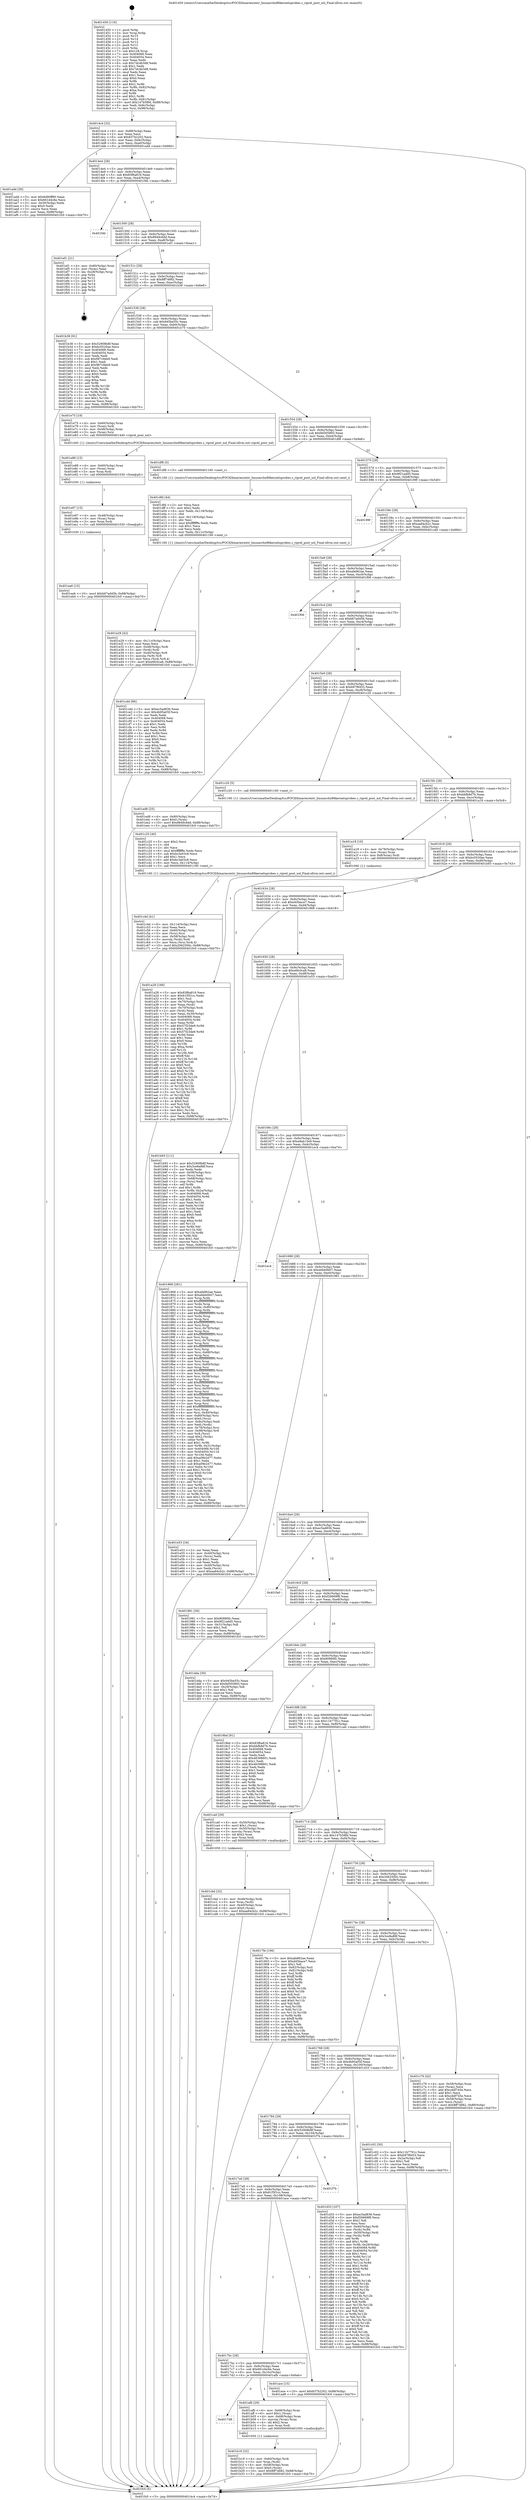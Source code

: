 digraph "0x401450" {
  label = "0x401450 (/mnt/c/Users/mathe/Desktop/tcc/POCII/binaries/extr_linuxarchx86kerneluprobes.c_riprel_post_xol_Final-ollvm.out::main(0))"
  labelloc = "t"
  node[shape=record]

  Entry [label="",width=0.3,height=0.3,shape=circle,fillcolor=black,style=filled]
  "0x4014c4" [label="{
     0x4014c4 [32]\l
     | [instrs]\l
     &nbsp;&nbsp;0x4014c4 \<+6\>: mov -0x88(%rbp),%eax\l
     &nbsp;&nbsp;0x4014ca \<+2\>: mov %eax,%ecx\l
     &nbsp;&nbsp;0x4014cc \<+6\>: sub $0x837b2202,%ecx\l
     &nbsp;&nbsp;0x4014d2 \<+6\>: mov %eax,-0x9c(%rbp)\l
     &nbsp;&nbsp;0x4014d8 \<+6\>: mov %ecx,-0xa0(%rbp)\l
     &nbsp;&nbsp;0x4014de \<+6\>: je 0000000000401add \<main+0x68d\>\l
  }"]
  "0x401add" [label="{
     0x401add [30]\l
     | [instrs]\l
     &nbsp;&nbsp;0x401add \<+5\>: mov $0x6d90ff90,%eax\l
     &nbsp;&nbsp;0x401ae2 \<+5\>: mov $0x661d4c6e,%ecx\l
     &nbsp;&nbsp;0x401ae7 \<+3\>: mov -0x30(%rbp),%edx\l
     &nbsp;&nbsp;0x401aea \<+3\>: cmp $0x0,%edx\l
     &nbsp;&nbsp;0x401aed \<+3\>: cmove %ecx,%eax\l
     &nbsp;&nbsp;0x401af0 \<+6\>: mov %eax,-0x88(%rbp)\l
     &nbsp;&nbsp;0x401af6 \<+5\>: jmp 0000000000401fc0 \<main+0xb70\>\l
  }"]
  "0x4014e4" [label="{
     0x4014e4 [28]\l
     | [instrs]\l
     &nbsp;&nbsp;0x4014e4 \<+5\>: jmp 00000000004014e9 \<main+0x99\>\l
     &nbsp;&nbsp;0x4014e9 \<+6\>: mov -0x9c(%rbp),%eax\l
     &nbsp;&nbsp;0x4014ef \<+5\>: sub $0x83f6a816,%eax\l
     &nbsp;&nbsp;0x4014f4 \<+6\>: mov %eax,-0xa4(%rbp)\l
     &nbsp;&nbsp;0x4014fa \<+6\>: je 0000000000401f4b \<main+0xafb\>\l
  }"]
  Exit [label="",width=0.3,height=0.3,shape=circle,fillcolor=black,style=filled,peripheries=2]
  "0x401f4b" [label="{
     0x401f4b\l
  }", style=dashed]
  "0x401500" [label="{
     0x401500 [28]\l
     | [instrs]\l
     &nbsp;&nbsp;0x401500 \<+5\>: jmp 0000000000401505 \<main+0xb5\>\l
     &nbsp;&nbsp;0x401505 \<+6\>: mov -0x9c(%rbp),%eax\l
     &nbsp;&nbsp;0x40150b \<+5\>: sub $0x8849c6dd,%eax\l
     &nbsp;&nbsp;0x401510 \<+6\>: mov %eax,-0xa8(%rbp)\l
     &nbsp;&nbsp;0x401516 \<+6\>: je 0000000000401ef1 \<main+0xaa1\>\l
  }"]
  "0x401ea6" [label="{
     0x401ea6 [15]\l
     | [instrs]\l
     &nbsp;&nbsp;0x401ea6 \<+10\>: movl $0xb67ad45b,-0x88(%rbp)\l
     &nbsp;&nbsp;0x401eb0 \<+5\>: jmp 0000000000401fc0 \<main+0xb70\>\l
  }"]
  "0x401ef1" [label="{
     0x401ef1 [21]\l
     | [instrs]\l
     &nbsp;&nbsp;0x401ef1 \<+4\>: mov -0x80(%rbp),%rax\l
     &nbsp;&nbsp;0x401ef5 \<+2\>: mov (%rax),%eax\l
     &nbsp;&nbsp;0x401ef7 \<+4\>: lea -0x28(%rbp),%rsp\l
     &nbsp;&nbsp;0x401efb \<+1\>: pop %rbx\l
     &nbsp;&nbsp;0x401efc \<+2\>: pop %r12\l
     &nbsp;&nbsp;0x401efe \<+2\>: pop %r13\l
     &nbsp;&nbsp;0x401f00 \<+2\>: pop %r14\l
     &nbsp;&nbsp;0x401f02 \<+2\>: pop %r15\l
     &nbsp;&nbsp;0x401f04 \<+1\>: pop %rbp\l
     &nbsp;&nbsp;0x401f05 \<+1\>: ret\l
  }"]
  "0x40151c" [label="{
     0x40151c [28]\l
     | [instrs]\l
     &nbsp;&nbsp;0x40151c \<+5\>: jmp 0000000000401521 \<main+0xd1\>\l
     &nbsp;&nbsp;0x401521 \<+6\>: mov -0x9c(%rbp),%eax\l
     &nbsp;&nbsp;0x401527 \<+5\>: sub $0x8ff74882,%eax\l
     &nbsp;&nbsp;0x40152c \<+6\>: mov %eax,-0xac(%rbp)\l
     &nbsp;&nbsp;0x401532 \<+6\>: je 0000000000401b38 \<main+0x6e8\>\l
  }"]
  "0x401e97" [label="{
     0x401e97 [15]\l
     | [instrs]\l
     &nbsp;&nbsp;0x401e97 \<+4\>: mov -0x48(%rbp),%rax\l
     &nbsp;&nbsp;0x401e9b \<+3\>: mov (%rax),%rax\l
     &nbsp;&nbsp;0x401e9e \<+3\>: mov %rax,%rdi\l
     &nbsp;&nbsp;0x401ea1 \<+5\>: call 0000000000401030 \<free@plt\>\l
     | [calls]\l
     &nbsp;&nbsp;0x401030 \{1\} (unknown)\l
  }"]
  "0x401b38" [label="{
     0x401b38 [91]\l
     | [instrs]\l
     &nbsp;&nbsp;0x401b38 \<+5\>: mov $0x52908b8f,%eax\l
     &nbsp;&nbsp;0x401b3d \<+5\>: mov $0xbc0520ae,%ecx\l
     &nbsp;&nbsp;0x401b42 \<+7\>: mov 0x404068,%edx\l
     &nbsp;&nbsp;0x401b49 \<+7\>: mov 0x404054,%esi\l
     &nbsp;&nbsp;0x401b50 \<+2\>: mov %edx,%edi\l
     &nbsp;&nbsp;0x401b52 \<+6\>: sub $0x987c9eb9,%edi\l
     &nbsp;&nbsp;0x401b58 \<+3\>: sub $0x1,%edi\l
     &nbsp;&nbsp;0x401b5b \<+6\>: add $0x987c9eb9,%edi\l
     &nbsp;&nbsp;0x401b61 \<+3\>: imul %edi,%edx\l
     &nbsp;&nbsp;0x401b64 \<+3\>: and $0x1,%edx\l
     &nbsp;&nbsp;0x401b67 \<+3\>: cmp $0x0,%edx\l
     &nbsp;&nbsp;0x401b6a \<+4\>: sete %r8b\l
     &nbsp;&nbsp;0x401b6e \<+3\>: cmp $0xa,%esi\l
     &nbsp;&nbsp;0x401b71 \<+4\>: setl %r9b\l
     &nbsp;&nbsp;0x401b75 \<+3\>: mov %r8b,%r10b\l
     &nbsp;&nbsp;0x401b78 \<+3\>: and %r9b,%r10b\l
     &nbsp;&nbsp;0x401b7b \<+3\>: xor %r9b,%r8b\l
     &nbsp;&nbsp;0x401b7e \<+3\>: or %r8b,%r10b\l
     &nbsp;&nbsp;0x401b81 \<+4\>: test $0x1,%r10b\l
     &nbsp;&nbsp;0x401b85 \<+3\>: cmovne %ecx,%eax\l
     &nbsp;&nbsp;0x401b88 \<+6\>: mov %eax,-0x88(%rbp)\l
     &nbsp;&nbsp;0x401b8e \<+5\>: jmp 0000000000401fc0 \<main+0xb70\>\l
  }"]
  "0x401538" [label="{
     0x401538 [28]\l
     | [instrs]\l
     &nbsp;&nbsp;0x401538 \<+5\>: jmp 000000000040153d \<main+0xed\>\l
     &nbsp;&nbsp;0x40153d \<+6\>: mov -0x9c(%rbp),%eax\l
     &nbsp;&nbsp;0x401543 \<+5\>: sub $0x945be55c,%eax\l
     &nbsp;&nbsp;0x401548 \<+6\>: mov %eax,-0xb0(%rbp)\l
     &nbsp;&nbsp;0x40154e \<+6\>: je 0000000000401e75 \<main+0xa25\>\l
  }"]
  "0x401e88" [label="{
     0x401e88 [15]\l
     | [instrs]\l
     &nbsp;&nbsp;0x401e88 \<+4\>: mov -0x60(%rbp),%rax\l
     &nbsp;&nbsp;0x401e8c \<+3\>: mov (%rax),%rax\l
     &nbsp;&nbsp;0x401e8f \<+3\>: mov %rax,%rdi\l
     &nbsp;&nbsp;0x401e92 \<+5\>: call 0000000000401030 \<free@plt\>\l
     | [calls]\l
     &nbsp;&nbsp;0x401030 \{1\} (unknown)\l
  }"]
  "0x401e75" [label="{
     0x401e75 [19]\l
     | [instrs]\l
     &nbsp;&nbsp;0x401e75 \<+4\>: mov -0x60(%rbp),%rax\l
     &nbsp;&nbsp;0x401e79 \<+3\>: mov (%rax),%rdi\l
     &nbsp;&nbsp;0x401e7c \<+4\>: mov -0x48(%rbp),%rax\l
     &nbsp;&nbsp;0x401e80 \<+3\>: mov (%rax),%rsi\l
     &nbsp;&nbsp;0x401e83 \<+5\>: call 0000000000401440 \<riprel_post_xol\>\l
     | [calls]\l
     &nbsp;&nbsp;0x401440 \{1\} (/mnt/c/Users/mathe/Desktop/tcc/POCII/binaries/extr_linuxarchx86kerneluprobes.c_riprel_post_xol_Final-ollvm.out::riprel_post_xol)\l
  }"]
  "0x401554" [label="{
     0x401554 [28]\l
     | [instrs]\l
     &nbsp;&nbsp;0x401554 \<+5\>: jmp 0000000000401559 \<main+0x109\>\l
     &nbsp;&nbsp;0x401559 \<+6\>: mov -0x9c(%rbp),%eax\l
     &nbsp;&nbsp;0x40155f \<+5\>: sub $0x9d505893,%eax\l
     &nbsp;&nbsp;0x401564 \<+6\>: mov %eax,-0xb4(%rbp)\l
     &nbsp;&nbsp;0x40156a \<+6\>: je 0000000000401df8 \<main+0x9a8\>\l
  }"]
  "0x401e29" [label="{
     0x401e29 [42]\l
     | [instrs]\l
     &nbsp;&nbsp;0x401e29 \<+6\>: mov -0x11c(%rbp),%ecx\l
     &nbsp;&nbsp;0x401e2f \<+3\>: imul %eax,%ecx\l
     &nbsp;&nbsp;0x401e32 \<+4\>: mov -0x48(%rbp),%rdi\l
     &nbsp;&nbsp;0x401e36 \<+3\>: mov (%rdi),%rdi\l
     &nbsp;&nbsp;0x401e39 \<+4\>: mov -0x40(%rbp),%r8\l
     &nbsp;&nbsp;0x401e3d \<+3\>: movslq (%r8),%r8\l
     &nbsp;&nbsp;0x401e40 \<+4\>: mov %ecx,(%rdi,%r8,4)\l
     &nbsp;&nbsp;0x401e44 \<+10\>: movl $0xe6fc0ca8,-0x88(%rbp)\l
     &nbsp;&nbsp;0x401e4e \<+5\>: jmp 0000000000401fc0 \<main+0xb70\>\l
  }"]
  "0x401df8" [label="{
     0x401df8 [5]\l
     | [instrs]\l
     &nbsp;&nbsp;0x401df8 \<+5\>: call 0000000000401160 \<next_i\>\l
     | [calls]\l
     &nbsp;&nbsp;0x401160 \{1\} (/mnt/c/Users/mathe/Desktop/tcc/POCII/binaries/extr_linuxarchx86kerneluprobes.c_riprel_post_xol_Final-ollvm.out::next_i)\l
  }"]
  "0x401570" [label="{
     0x401570 [28]\l
     | [instrs]\l
     &nbsp;&nbsp;0x401570 \<+5\>: jmp 0000000000401575 \<main+0x125\>\l
     &nbsp;&nbsp;0x401575 \<+6\>: mov -0x9c(%rbp),%eax\l
     &nbsp;&nbsp;0x40157b \<+5\>: sub $0x9f21add5,%eax\l
     &nbsp;&nbsp;0x401580 \<+6\>: mov %eax,-0xb8(%rbp)\l
     &nbsp;&nbsp;0x401586 \<+6\>: je 000000000040199f \<main+0x54f\>\l
  }"]
  "0x401dfd" [label="{
     0x401dfd [44]\l
     | [instrs]\l
     &nbsp;&nbsp;0x401dfd \<+2\>: xor %ecx,%ecx\l
     &nbsp;&nbsp;0x401dff \<+5\>: mov $0x2,%edx\l
     &nbsp;&nbsp;0x401e04 \<+6\>: mov %edx,-0x118(%rbp)\l
     &nbsp;&nbsp;0x401e0a \<+1\>: cltd\l
     &nbsp;&nbsp;0x401e0b \<+6\>: mov -0x118(%rbp),%esi\l
     &nbsp;&nbsp;0x401e11 \<+2\>: idiv %esi\l
     &nbsp;&nbsp;0x401e13 \<+6\>: imul $0xfffffffe,%edx,%edx\l
     &nbsp;&nbsp;0x401e19 \<+3\>: sub $0x1,%ecx\l
     &nbsp;&nbsp;0x401e1c \<+2\>: sub %ecx,%edx\l
     &nbsp;&nbsp;0x401e1e \<+6\>: mov %edx,-0x11c(%rbp)\l
     &nbsp;&nbsp;0x401e24 \<+5\>: call 0000000000401160 \<next_i\>\l
     | [calls]\l
     &nbsp;&nbsp;0x401160 \{1\} (/mnt/c/Users/mathe/Desktop/tcc/POCII/binaries/extr_linuxarchx86kerneluprobes.c_riprel_post_xol_Final-ollvm.out::next_i)\l
  }"]
  "0x40199f" [label="{
     0x40199f\l
  }", style=dashed]
  "0x40158c" [label="{
     0x40158c [28]\l
     | [instrs]\l
     &nbsp;&nbsp;0x40158c \<+5\>: jmp 0000000000401591 \<main+0x141\>\l
     &nbsp;&nbsp;0x401591 \<+6\>: mov -0x9c(%rbp),%eax\l
     &nbsp;&nbsp;0x401597 \<+5\>: sub $0xaa84cb2c,%eax\l
     &nbsp;&nbsp;0x40159c \<+6\>: mov %eax,-0xbc(%rbp)\l
     &nbsp;&nbsp;0x4015a2 \<+6\>: je 0000000000401cdd \<main+0x88d\>\l
  }"]
  "0x401cbd" [label="{
     0x401cbd [32]\l
     | [instrs]\l
     &nbsp;&nbsp;0x401cbd \<+4\>: mov -0x48(%rbp),%rdi\l
     &nbsp;&nbsp;0x401cc1 \<+3\>: mov %rax,(%rdi)\l
     &nbsp;&nbsp;0x401cc4 \<+4\>: mov -0x40(%rbp),%rax\l
     &nbsp;&nbsp;0x401cc8 \<+6\>: movl $0x0,(%rax)\l
     &nbsp;&nbsp;0x401cce \<+10\>: movl $0xaa84cb2c,-0x88(%rbp)\l
     &nbsp;&nbsp;0x401cd8 \<+5\>: jmp 0000000000401fc0 \<main+0xb70\>\l
  }"]
  "0x401cdd" [label="{
     0x401cdd [86]\l
     | [instrs]\l
     &nbsp;&nbsp;0x401cdd \<+5\>: mov $0xec5ad836,%eax\l
     &nbsp;&nbsp;0x401ce2 \<+5\>: mov $0x4b95a05f,%ecx\l
     &nbsp;&nbsp;0x401ce7 \<+2\>: xor %edx,%edx\l
     &nbsp;&nbsp;0x401ce9 \<+7\>: mov 0x404068,%esi\l
     &nbsp;&nbsp;0x401cf0 \<+7\>: mov 0x404054,%edi\l
     &nbsp;&nbsp;0x401cf7 \<+3\>: sub $0x1,%edx\l
     &nbsp;&nbsp;0x401cfa \<+3\>: mov %esi,%r8d\l
     &nbsp;&nbsp;0x401cfd \<+3\>: add %edx,%r8d\l
     &nbsp;&nbsp;0x401d00 \<+4\>: imul %r8d,%esi\l
     &nbsp;&nbsp;0x401d04 \<+3\>: and $0x1,%esi\l
     &nbsp;&nbsp;0x401d07 \<+3\>: cmp $0x0,%esi\l
     &nbsp;&nbsp;0x401d0a \<+4\>: sete %r9b\l
     &nbsp;&nbsp;0x401d0e \<+3\>: cmp $0xa,%edi\l
     &nbsp;&nbsp;0x401d11 \<+4\>: setl %r10b\l
     &nbsp;&nbsp;0x401d15 \<+3\>: mov %r9b,%r11b\l
     &nbsp;&nbsp;0x401d18 \<+3\>: and %r10b,%r11b\l
     &nbsp;&nbsp;0x401d1b \<+3\>: xor %r10b,%r9b\l
     &nbsp;&nbsp;0x401d1e \<+3\>: or %r9b,%r11b\l
     &nbsp;&nbsp;0x401d21 \<+4\>: test $0x1,%r11b\l
     &nbsp;&nbsp;0x401d25 \<+3\>: cmovne %ecx,%eax\l
     &nbsp;&nbsp;0x401d28 \<+6\>: mov %eax,-0x88(%rbp)\l
     &nbsp;&nbsp;0x401d2e \<+5\>: jmp 0000000000401fc0 \<main+0xb70\>\l
  }"]
  "0x4015a8" [label="{
     0x4015a8 [28]\l
     | [instrs]\l
     &nbsp;&nbsp;0x4015a8 \<+5\>: jmp 00000000004015ad \<main+0x15d\>\l
     &nbsp;&nbsp;0x4015ad \<+6\>: mov -0x9c(%rbp),%eax\l
     &nbsp;&nbsp;0x4015b3 \<+5\>: sub $0xafa962ae,%eax\l
     &nbsp;&nbsp;0x4015b8 \<+6\>: mov %eax,-0xc0(%rbp)\l
     &nbsp;&nbsp;0x4015be \<+6\>: je 0000000000401f06 \<main+0xab6\>\l
  }"]
  "0x401c4d" [label="{
     0x401c4d [41]\l
     | [instrs]\l
     &nbsp;&nbsp;0x401c4d \<+6\>: mov -0x114(%rbp),%ecx\l
     &nbsp;&nbsp;0x401c53 \<+3\>: imul %eax,%ecx\l
     &nbsp;&nbsp;0x401c56 \<+4\>: mov -0x60(%rbp),%rsi\l
     &nbsp;&nbsp;0x401c5a \<+3\>: mov (%rsi),%rsi\l
     &nbsp;&nbsp;0x401c5d \<+4\>: mov -0x58(%rbp),%rdi\l
     &nbsp;&nbsp;0x401c61 \<+3\>: movslq (%rdi),%rdi\l
     &nbsp;&nbsp;0x401c64 \<+3\>: mov %ecx,(%rsi,%rdi,4)\l
     &nbsp;&nbsp;0x401c67 \<+10\>: movl $0x2062500c,-0x88(%rbp)\l
     &nbsp;&nbsp;0x401c71 \<+5\>: jmp 0000000000401fc0 \<main+0xb70\>\l
  }"]
  "0x401f06" [label="{
     0x401f06\l
  }", style=dashed]
  "0x4015c4" [label="{
     0x4015c4 [28]\l
     | [instrs]\l
     &nbsp;&nbsp;0x4015c4 \<+5\>: jmp 00000000004015c9 \<main+0x179\>\l
     &nbsp;&nbsp;0x4015c9 \<+6\>: mov -0x9c(%rbp),%eax\l
     &nbsp;&nbsp;0x4015cf \<+5\>: sub $0xb67ad45b,%eax\l
     &nbsp;&nbsp;0x4015d4 \<+6\>: mov %eax,-0xc4(%rbp)\l
     &nbsp;&nbsp;0x4015da \<+6\>: je 0000000000401ed8 \<main+0xa88\>\l
  }"]
  "0x401c25" [label="{
     0x401c25 [40]\l
     | [instrs]\l
     &nbsp;&nbsp;0x401c25 \<+5\>: mov $0x2,%ecx\l
     &nbsp;&nbsp;0x401c2a \<+1\>: cltd\l
     &nbsp;&nbsp;0x401c2b \<+2\>: idiv %ecx\l
     &nbsp;&nbsp;0x401c2d \<+6\>: imul $0xfffffffe,%edx,%ecx\l
     &nbsp;&nbsp;0x401c33 \<+6\>: sub $0xbc3a03c8,%ecx\l
     &nbsp;&nbsp;0x401c39 \<+3\>: add $0x1,%ecx\l
     &nbsp;&nbsp;0x401c3c \<+6\>: add $0xbc3a03c8,%ecx\l
     &nbsp;&nbsp;0x401c42 \<+6\>: mov %ecx,-0x114(%rbp)\l
     &nbsp;&nbsp;0x401c48 \<+5\>: call 0000000000401160 \<next_i\>\l
     | [calls]\l
     &nbsp;&nbsp;0x401160 \{1\} (/mnt/c/Users/mathe/Desktop/tcc/POCII/binaries/extr_linuxarchx86kerneluprobes.c_riprel_post_xol_Final-ollvm.out::next_i)\l
  }"]
  "0x401ed8" [label="{
     0x401ed8 [25]\l
     | [instrs]\l
     &nbsp;&nbsp;0x401ed8 \<+4\>: mov -0x80(%rbp),%rax\l
     &nbsp;&nbsp;0x401edc \<+6\>: movl $0x0,(%rax)\l
     &nbsp;&nbsp;0x401ee2 \<+10\>: movl $0x8849c6dd,-0x88(%rbp)\l
     &nbsp;&nbsp;0x401eec \<+5\>: jmp 0000000000401fc0 \<main+0xb70\>\l
  }"]
  "0x4015e0" [label="{
     0x4015e0 [28]\l
     | [instrs]\l
     &nbsp;&nbsp;0x4015e0 \<+5\>: jmp 00000000004015e5 \<main+0x195\>\l
     &nbsp;&nbsp;0x4015e5 \<+6\>: mov -0x9c(%rbp),%eax\l
     &nbsp;&nbsp;0x4015eb \<+5\>: sub $0xb97f8453,%eax\l
     &nbsp;&nbsp;0x4015f0 \<+6\>: mov %eax,-0xc8(%rbp)\l
     &nbsp;&nbsp;0x4015f6 \<+6\>: je 0000000000401c20 \<main+0x7d0\>\l
  }"]
  "0x401b18" [label="{
     0x401b18 [32]\l
     | [instrs]\l
     &nbsp;&nbsp;0x401b18 \<+4\>: mov -0x60(%rbp),%rdi\l
     &nbsp;&nbsp;0x401b1c \<+3\>: mov %rax,(%rdi)\l
     &nbsp;&nbsp;0x401b1f \<+4\>: mov -0x58(%rbp),%rax\l
     &nbsp;&nbsp;0x401b23 \<+6\>: movl $0x0,(%rax)\l
     &nbsp;&nbsp;0x401b29 \<+10\>: movl $0x8ff74882,-0x88(%rbp)\l
     &nbsp;&nbsp;0x401b33 \<+5\>: jmp 0000000000401fc0 \<main+0xb70\>\l
  }"]
  "0x401c20" [label="{
     0x401c20 [5]\l
     | [instrs]\l
     &nbsp;&nbsp;0x401c20 \<+5\>: call 0000000000401160 \<next_i\>\l
     | [calls]\l
     &nbsp;&nbsp;0x401160 \{1\} (/mnt/c/Users/mathe/Desktop/tcc/POCII/binaries/extr_linuxarchx86kerneluprobes.c_riprel_post_xol_Final-ollvm.out::next_i)\l
  }"]
  "0x4015fc" [label="{
     0x4015fc [28]\l
     | [instrs]\l
     &nbsp;&nbsp;0x4015fc \<+5\>: jmp 0000000000401601 \<main+0x1b1\>\l
     &nbsp;&nbsp;0x401601 \<+6\>: mov -0x9c(%rbp),%eax\l
     &nbsp;&nbsp;0x401607 \<+5\>: sub $0xbbfb8d7b,%eax\l
     &nbsp;&nbsp;0x40160c \<+6\>: mov %eax,-0xcc(%rbp)\l
     &nbsp;&nbsp;0x401612 \<+6\>: je 0000000000401a18 \<main+0x5c8\>\l
  }"]
  "0x4017d8" [label="{
     0x4017d8\l
  }", style=dashed]
  "0x401a18" [label="{
     0x401a18 [16]\l
     | [instrs]\l
     &nbsp;&nbsp;0x401a18 \<+4\>: mov -0x78(%rbp),%rax\l
     &nbsp;&nbsp;0x401a1c \<+3\>: mov (%rax),%rax\l
     &nbsp;&nbsp;0x401a1f \<+4\>: mov 0x8(%rax),%rdi\l
     &nbsp;&nbsp;0x401a23 \<+5\>: call 0000000000401060 \<atoi@plt\>\l
     | [calls]\l
     &nbsp;&nbsp;0x401060 \{1\} (unknown)\l
  }"]
  "0x401618" [label="{
     0x401618 [28]\l
     | [instrs]\l
     &nbsp;&nbsp;0x401618 \<+5\>: jmp 000000000040161d \<main+0x1cd\>\l
     &nbsp;&nbsp;0x40161d \<+6\>: mov -0x9c(%rbp),%eax\l
     &nbsp;&nbsp;0x401623 \<+5\>: sub $0xbc0520ae,%eax\l
     &nbsp;&nbsp;0x401628 \<+6\>: mov %eax,-0xd0(%rbp)\l
     &nbsp;&nbsp;0x40162e \<+6\>: je 0000000000401b93 \<main+0x743\>\l
  }"]
  "0x401afb" [label="{
     0x401afb [29]\l
     | [instrs]\l
     &nbsp;&nbsp;0x401afb \<+4\>: mov -0x68(%rbp),%rax\l
     &nbsp;&nbsp;0x401aff \<+6\>: movl $0x1,(%rax)\l
     &nbsp;&nbsp;0x401b05 \<+4\>: mov -0x68(%rbp),%rax\l
     &nbsp;&nbsp;0x401b09 \<+3\>: movslq (%rax),%rax\l
     &nbsp;&nbsp;0x401b0c \<+4\>: shl $0x2,%rax\l
     &nbsp;&nbsp;0x401b10 \<+3\>: mov %rax,%rdi\l
     &nbsp;&nbsp;0x401b13 \<+5\>: call 0000000000401050 \<malloc@plt\>\l
     | [calls]\l
     &nbsp;&nbsp;0x401050 \{1\} (unknown)\l
  }"]
  "0x401b93" [label="{
     0x401b93 [111]\l
     | [instrs]\l
     &nbsp;&nbsp;0x401b93 \<+5\>: mov $0x52908b8f,%eax\l
     &nbsp;&nbsp;0x401b98 \<+5\>: mov $0x3ce8a88f,%ecx\l
     &nbsp;&nbsp;0x401b9d \<+2\>: xor %edx,%edx\l
     &nbsp;&nbsp;0x401b9f \<+4\>: mov -0x58(%rbp),%rsi\l
     &nbsp;&nbsp;0x401ba3 \<+2\>: mov (%rsi),%edi\l
     &nbsp;&nbsp;0x401ba5 \<+4\>: mov -0x68(%rbp),%rsi\l
     &nbsp;&nbsp;0x401ba9 \<+2\>: cmp (%rsi),%edi\l
     &nbsp;&nbsp;0x401bab \<+4\>: setl %r8b\l
     &nbsp;&nbsp;0x401baf \<+4\>: and $0x1,%r8b\l
     &nbsp;&nbsp;0x401bb3 \<+4\>: mov %r8b,-0x2a(%rbp)\l
     &nbsp;&nbsp;0x401bb7 \<+7\>: mov 0x404068,%edi\l
     &nbsp;&nbsp;0x401bbe \<+8\>: mov 0x404054,%r9d\l
     &nbsp;&nbsp;0x401bc6 \<+3\>: sub $0x1,%edx\l
     &nbsp;&nbsp;0x401bc9 \<+3\>: mov %edi,%r10d\l
     &nbsp;&nbsp;0x401bcc \<+3\>: add %edx,%r10d\l
     &nbsp;&nbsp;0x401bcf \<+4\>: imul %r10d,%edi\l
     &nbsp;&nbsp;0x401bd3 \<+3\>: and $0x1,%edi\l
     &nbsp;&nbsp;0x401bd6 \<+3\>: cmp $0x0,%edi\l
     &nbsp;&nbsp;0x401bd9 \<+4\>: sete %r8b\l
     &nbsp;&nbsp;0x401bdd \<+4\>: cmp $0xa,%r9d\l
     &nbsp;&nbsp;0x401be1 \<+4\>: setl %r11b\l
     &nbsp;&nbsp;0x401be5 \<+3\>: mov %r8b,%bl\l
     &nbsp;&nbsp;0x401be8 \<+3\>: and %r11b,%bl\l
     &nbsp;&nbsp;0x401beb \<+3\>: xor %r11b,%r8b\l
     &nbsp;&nbsp;0x401bee \<+3\>: or %r8b,%bl\l
     &nbsp;&nbsp;0x401bf1 \<+3\>: test $0x1,%bl\l
     &nbsp;&nbsp;0x401bf4 \<+3\>: cmovne %ecx,%eax\l
     &nbsp;&nbsp;0x401bf7 \<+6\>: mov %eax,-0x88(%rbp)\l
     &nbsp;&nbsp;0x401bfd \<+5\>: jmp 0000000000401fc0 \<main+0xb70\>\l
  }"]
  "0x401634" [label="{
     0x401634 [28]\l
     | [instrs]\l
     &nbsp;&nbsp;0x401634 \<+5\>: jmp 0000000000401639 \<main+0x1e9\>\l
     &nbsp;&nbsp;0x401639 \<+6\>: mov -0x9c(%rbp),%eax\l
     &nbsp;&nbsp;0x40163f \<+5\>: sub $0xd45bace7,%eax\l
     &nbsp;&nbsp;0x401644 \<+6\>: mov %eax,-0xd4(%rbp)\l
     &nbsp;&nbsp;0x40164a \<+6\>: je 0000000000401868 \<main+0x418\>\l
  }"]
  "0x4017bc" [label="{
     0x4017bc [28]\l
     | [instrs]\l
     &nbsp;&nbsp;0x4017bc \<+5\>: jmp 00000000004017c1 \<main+0x371\>\l
     &nbsp;&nbsp;0x4017c1 \<+6\>: mov -0x9c(%rbp),%eax\l
     &nbsp;&nbsp;0x4017c7 \<+5\>: sub $0x661d4c6e,%eax\l
     &nbsp;&nbsp;0x4017cc \<+6\>: mov %eax,-0x10c(%rbp)\l
     &nbsp;&nbsp;0x4017d2 \<+6\>: je 0000000000401afb \<main+0x6ab\>\l
  }"]
  "0x401868" [label="{
     0x401868 [281]\l
     | [instrs]\l
     &nbsp;&nbsp;0x401868 \<+5\>: mov $0xafa962ae,%eax\l
     &nbsp;&nbsp;0x40186d \<+5\>: mov $0xebbb0b07,%ecx\l
     &nbsp;&nbsp;0x401872 \<+3\>: mov %rsp,%rdx\l
     &nbsp;&nbsp;0x401875 \<+4\>: add $0xfffffffffffffff0,%rdx\l
     &nbsp;&nbsp;0x401879 \<+3\>: mov %rdx,%rsp\l
     &nbsp;&nbsp;0x40187c \<+4\>: mov %rdx,-0x80(%rbp)\l
     &nbsp;&nbsp;0x401880 \<+3\>: mov %rsp,%rdx\l
     &nbsp;&nbsp;0x401883 \<+4\>: add $0xfffffffffffffff0,%rdx\l
     &nbsp;&nbsp;0x401887 \<+3\>: mov %rdx,%rsp\l
     &nbsp;&nbsp;0x40188a \<+3\>: mov %rsp,%rsi\l
     &nbsp;&nbsp;0x40188d \<+4\>: add $0xfffffffffffffff0,%rsi\l
     &nbsp;&nbsp;0x401891 \<+3\>: mov %rsi,%rsp\l
     &nbsp;&nbsp;0x401894 \<+4\>: mov %rsi,-0x78(%rbp)\l
     &nbsp;&nbsp;0x401898 \<+3\>: mov %rsp,%rsi\l
     &nbsp;&nbsp;0x40189b \<+4\>: add $0xfffffffffffffff0,%rsi\l
     &nbsp;&nbsp;0x40189f \<+3\>: mov %rsi,%rsp\l
     &nbsp;&nbsp;0x4018a2 \<+4\>: mov %rsi,-0x70(%rbp)\l
     &nbsp;&nbsp;0x4018a6 \<+3\>: mov %rsp,%rsi\l
     &nbsp;&nbsp;0x4018a9 \<+4\>: add $0xfffffffffffffff0,%rsi\l
     &nbsp;&nbsp;0x4018ad \<+3\>: mov %rsi,%rsp\l
     &nbsp;&nbsp;0x4018b0 \<+4\>: mov %rsi,-0x68(%rbp)\l
     &nbsp;&nbsp;0x4018b4 \<+3\>: mov %rsp,%rsi\l
     &nbsp;&nbsp;0x4018b7 \<+4\>: add $0xfffffffffffffff0,%rsi\l
     &nbsp;&nbsp;0x4018bb \<+3\>: mov %rsi,%rsp\l
     &nbsp;&nbsp;0x4018be \<+4\>: mov %rsi,-0x60(%rbp)\l
     &nbsp;&nbsp;0x4018c2 \<+3\>: mov %rsp,%rsi\l
     &nbsp;&nbsp;0x4018c5 \<+4\>: add $0xfffffffffffffff0,%rsi\l
     &nbsp;&nbsp;0x4018c9 \<+3\>: mov %rsi,%rsp\l
     &nbsp;&nbsp;0x4018cc \<+4\>: mov %rsi,-0x58(%rbp)\l
     &nbsp;&nbsp;0x4018d0 \<+3\>: mov %rsp,%rsi\l
     &nbsp;&nbsp;0x4018d3 \<+4\>: add $0xfffffffffffffff0,%rsi\l
     &nbsp;&nbsp;0x4018d7 \<+3\>: mov %rsi,%rsp\l
     &nbsp;&nbsp;0x4018da \<+4\>: mov %rsi,-0x50(%rbp)\l
     &nbsp;&nbsp;0x4018de \<+3\>: mov %rsp,%rsi\l
     &nbsp;&nbsp;0x4018e1 \<+4\>: add $0xfffffffffffffff0,%rsi\l
     &nbsp;&nbsp;0x4018e5 \<+3\>: mov %rsi,%rsp\l
     &nbsp;&nbsp;0x4018e8 \<+4\>: mov %rsi,-0x48(%rbp)\l
     &nbsp;&nbsp;0x4018ec \<+3\>: mov %rsp,%rsi\l
     &nbsp;&nbsp;0x4018ef \<+4\>: add $0xfffffffffffffff0,%rsi\l
     &nbsp;&nbsp;0x4018f3 \<+3\>: mov %rsi,%rsp\l
     &nbsp;&nbsp;0x4018f6 \<+4\>: mov %rsi,-0x40(%rbp)\l
     &nbsp;&nbsp;0x4018fa \<+4\>: mov -0x80(%rbp),%rsi\l
     &nbsp;&nbsp;0x4018fe \<+6\>: movl $0x0,(%rsi)\l
     &nbsp;&nbsp;0x401904 \<+6\>: mov -0x8c(%rbp),%edi\l
     &nbsp;&nbsp;0x40190a \<+2\>: mov %edi,(%rdx)\l
     &nbsp;&nbsp;0x40190c \<+4\>: mov -0x78(%rbp),%rsi\l
     &nbsp;&nbsp;0x401910 \<+7\>: mov -0x98(%rbp),%r8\l
     &nbsp;&nbsp;0x401917 \<+3\>: mov %r8,(%rsi)\l
     &nbsp;&nbsp;0x40191a \<+3\>: cmpl $0x2,(%rdx)\l
     &nbsp;&nbsp;0x40191d \<+4\>: setne %r9b\l
     &nbsp;&nbsp;0x401921 \<+4\>: and $0x1,%r9b\l
     &nbsp;&nbsp;0x401925 \<+4\>: mov %r9b,-0x31(%rbp)\l
     &nbsp;&nbsp;0x401929 \<+8\>: mov 0x404068,%r10d\l
     &nbsp;&nbsp;0x401931 \<+8\>: mov 0x404054,%r11d\l
     &nbsp;&nbsp;0x401939 \<+3\>: mov %r10d,%ebx\l
     &nbsp;&nbsp;0x40193c \<+6\>: add $0xa09e2d77,%ebx\l
     &nbsp;&nbsp;0x401942 \<+3\>: sub $0x1,%ebx\l
     &nbsp;&nbsp;0x401945 \<+6\>: sub $0xa09e2d77,%ebx\l
     &nbsp;&nbsp;0x40194b \<+4\>: imul %ebx,%r10d\l
     &nbsp;&nbsp;0x40194f \<+4\>: and $0x1,%r10d\l
     &nbsp;&nbsp;0x401953 \<+4\>: cmp $0x0,%r10d\l
     &nbsp;&nbsp;0x401957 \<+4\>: sete %r9b\l
     &nbsp;&nbsp;0x40195b \<+4\>: cmp $0xa,%r11d\l
     &nbsp;&nbsp;0x40195f \<+4\>: setl %r14b\l
     &nbsp;&nbsp;0x401963 \<+3\>: mov %r9b,%r15b\l
     &nbsp;&nbsp;0x401966 \<+3\>: and %r14b,%r15b\l
     &nbsp;&nbsp;0x401969 \<+3\>: xor %r14b,%r9b\l
     &nbsp;&nbsp;0x40196c \<+3\>: or %r9b,%r15b\l
     &nbsp;&nbsp;0x40196f \<+4\>: test $0x1,%r15b\l
     &nbsp;&nbsp;0x401973 \<+3\>: cmovne %ecx,%eax\l
     &nbsp;&nbsp;0x401976 \<+6\>: mov %eax,-0x88(%rbp)\l
     &nbsp;&nbsp;0x40197c \<+5\>: jmp 0000000000401fc0 \<main+0xb70\>\l
  }"]
  "0x401650" [label="{
     0x401650 [28]\l
     | [instrs]\l
     &nbsp;&nbsp;0x401650 \<+5\>: jmp 0000000000401655 \<main+0x205\>\l
     &nbsp;&nbsp;0x401655 \<+6\>: mov -0x9c(%rbp),%eax\l
     &nbsp;&nbsp;0x40165b \<+5\>: sub $0xe6fc0ca8,%eax\l
     &nbsp;&nbsp;0x401660 \<+6\>: mov %eax,-0xd8(%rbp)\l
     &nbsp;&nbsp;0x401666 \<+6\>: je 0000000000401e53 \<main+0xa03\>\l
  }"]
  "0x401ace" [label="{
     0x401ace [15]\l
     | [instrs]\l
     &nbsp;&nbsp;0x401ace \<+10\>: movl $0x837b2202,-0x88(%rbp)\l
     &nbsp;&nbsp;0x401ad8 \<+5\>: jmp 0000000000401fc0 \<main+0xb70\>\l
  }"]
  "0x401e53" [label="{
     0x401e53 [34]\l
     | [instrs]\l
     &nbsp;&nbsp;0x401e53 \<+2\>: xor %eax,%eax\l
     &nbsp;&nbsp;0x401e55 \<+4\>: mov -0x40(%rbp),%rcx\l
     &nbsp;&nbsp;0x401e59 \<+2\>: mov (%rcx),%edx\l
     &nbsp;&nbsp;0x401e5b \<+3\>: sub $0x1,%eax\l
     &nbsp;&nbsp;0x401e5e \<+2\>: sub %eax,%edx\l
     &nbsp;&nbsp;0x401e60 \<+4\>: mov -0x40(%rbp),%rcx\l
     &nbsp;&nbsp;0x401e64 \<+2\>: mov %edx,(%rcx)\l
     &nbsp;&nbsp;0x401e66 \<+10\>: movl $0xaa84cb2c,-0x88(%rbp)\l
     &nbsp;&nbsp;0x401e70 \<+5\>: jmp 0000000000401fc0 \<main+0xb70\>\l
  }"]
  "0x40166c" [label="{
     0x40166c [28]\l
     | [instrs]\l
     &nbsp;&nbsp;0x40166c \<+5\>: jmp 0000000000401671 \<main+0x221\>\l
     &nbsp;&nbsp;0x401671 \<+6\>: mov -0x9c(%rbp),%eax\l
     &nbsp;&nbsp;0x401677 \<+5\>: sub $0xe8ab15e9,%eax\l
     &nbsp;&nbsp;0x40167c \<+6\>: mov %eax,-0xdc(%rbp)\l
     &nbsp;&nbsp;0x401682 \<+6\>: je 0000000000401ec4 \<main+0xa74\>\l
  }"]
  "0x4017a0" [label="{
     0x4017a0 [28]\l
     | [instrs]\l
     &nbsp;&nbsp;0x4017a0 \<+5\>: jmp 00000000004017a5 \<main+0x355\>\l
     &nbsp;&nbsp;0x4017a5 \<+6\>: mov -0x9c(%rbp),%eax\l
     &nbsp;&nbsp;0x4017ab \<+5\>: sub $0x61f5f1cc,%eax\l
     &nbsp;&nbsp;0x4017b0 \<+6\>: mov %eax,-0x108(%rbp)\l
     &nbsp;&nbsp;0x4017b6 \<+6\>: je 0000000000401ace \<main+0x67e\>\l
  }"]
  "0x401ec4" [label="{
     0x401ec4\l
  }", style=dashed]
  "0x401688" [label="{
     0x401688 [28]\l
     | [instrs]\l
     &nbsp;&nbsp;0x401688 \<+5\>: jmp 000000000040168d \<main+0x23d\>\l
     &nbsp;&nbsp;0x40168d \<+6\>: mov -0x9c(%rbp),%eax\l
     &nbsp;&nbsp;0x401693 \<+5\>: sub $0xebbb0b07,%eax\l
     &nbsp;&nbsp;0x401698 \<+6\>: mov %eax,-0xe0(%rbp)\l
     &nbsp;&nbsp;0x40169e \<+6\>: je 0000000000401981 \<main+0x531\>\l
  }"]
  "0x401f7b" [label="{
     0x401f7b\l
  }", style=dashed]
  "0x401981" [label="{
     0x401981 [30]\l
     | [instrs]\l
     &nbsp;&nbsp;0x401981 \<+5\>: mov $0x80880fc,%eax\l
     &nbsp;&nbsp;0x401986 \<+5\>: mov $0x9f21add5,%ecx\l
     &nbsp;&nbsp;0x40198b \<+3\>: mov -0x31(%rbp),%dl\l
     &nbsp;&nbsp;0x40198e \<+3\>: test $0x1,%dl\l
     &nbsp;&nbsp;0x401991 \<+3\>: cmovne %ecx,%eax\l
     &nbsp;&nbsp;0x401994 \<+6\>: mov %eax,-0x88(%rbp)\l
     &nbsp;&nbsp;0x40199a \<+5\>: jmp 0000000000401fc0 \<main+0xb70\>\l
  }"]
  "0x4016a4" [label="{
     0x4016a4 [28]\l
     | [instrs]\l
     &nbsp;&nbsp;0x4016a4 \<+5\>: jmp 00000000004016a9 \<main+0x259\>\l
     &nbsp;&nbsp;0x4016a9 \<+6\>: mov -0x9c(%rbp),%eax\l
     &nbsp;&nbsp;0x4016af \<+5\>: sub $0xec5ad836,%eax\l
     &nbsp;&nbsp;0x4016b4 \<+6\>: mov %eax,-0xe4(%rbp)\l
     &nbsp;&nbsp;0x4016ba \<+6\>: je 0000000000401fa0 \<main+0xb50\>\l
  }"]
  "0x401784" [label="{
     0x401784 [28]\l
     | [instrs]\l
     &nbsp;&nbsp;0x401784 \<+5\>: jmp 0000000000401789 \<main+0x339\>\l
     &nbsp;&nbsp;0x401789 \<+6\>: mov -0x9c(%rbp),%eax\l
     &nbsp;&nbsp;0x40178f \<+5\>: sub $0x52908b8f,%eax\l
     &nbsp;&nbsp;0x401794 \<+6\>: mov %eax,-0x104(%rbp)\l
     &nbsp;&nbsp;0x40179a \<+6\>: je 0000000000401f7b \<main+0xb2b\>\l
  }"]
  "0x401fa0" [label="{
     0x401fa0\l
  }", style=dashed]
  "0x4016c0" [label="{
     0x4016c0 [28]\l
     | [instrs]\l
     &nbsp;&nbsp;0x4016c0 \<+5\>: jmp 00000000004016c5 \<main+0x275\>\l
     &nbsp;&nbsp;0x4016c5 \<+6\>: mov -0x9c(%rbp),%eax\l
     &nbsp;&nbsp;0x4016cb \<+5\>: sub $0xf26669f8,%eax\l
     &nbsp;&nbsp;0x4016d0 \<+6\>: mov %eax,-0xe8(%rbp)\l
     &nbsp;&nbsp;0x4016d6 \<+6\>: je 0000000000401dda \<main+0x98a\>\l
  }"]
  "0x401d33" [label="{
     0x401d33 [167]\l
     | [instrs]\l
     &nbsp;&nbsp;0x401d33 \<+5\>: mov $0xec5ad836,%eax\l
     &nbsp;&nbsp;0x401d38 \<+5\>: mov $0xf26669f8,%ecx\l
     &nbsp;&nbsp;0x401d3d \<+2\>: mov $0x1,%dl\l
     &nbsp;&nbsp;0x401d3f \<+2\>: xor %esi,%esi\l
     &nbsp;&nbsp;0x401d41 \<+4\>: mov -0x40(%rbp),%rdi\l
     &nbsp;&nbsp;0x401d45 \<+3\>: mov (%rdi),%r8d\l
     &nbsp;&nbsp;0x401d48 \<+4\>: mov -0x50(%rbp),%rdi\l
     &nbsp;&nbsp;0x401d4c \<+3\>: cmp (%rdi),%r8d\l
     &nbsp;&nbsp;0x401d4f \<+4\>: setl %r9b\l
     &nbsp;&nbsp;0x401d53 \<+4\>: and $0x1,%r9b\l
     &nbsp;&nbsp;0x401d57 \<+4\>: mov %r9b,-0x29(%rbp)\l
     &nbsp;&nbsp;0x401d5b \<+8\>: mov 0x404068,%r8d\l
     &nbsp;&nbsp;0x401d63 \<+8\>: mov 0x404054,%r10d\l
     &nbsp;&nbsp;0x401d6b \<+3\>: sub $0x1,%esi\l
     &nbsp;&nbsp;0x401d6e \<+3\>: mov %r8d,%r11d\l
     &nbsp;&nbsp;0x401d71 \<+3\>: add %esi,%r11d\l
     &nbsp;&nbsp;0x401d74 \<+4\>: imul %r11d,%r8d\l
     &nbsp;&nbsp;0x401d78 \<+4\>: and $0x1,%r8d\l
     &nbsp;&nbsp;0x401d7c \<+4\>: cmp $0x0,%r8d\l
     &nbsp;&nbsp;0x401d80 \<+4\>: sete %r9b\l
     &nbsp;&nbsp;0x401d84 \<+4\>: cmp $0xa,%r10d\l
     &nbsp;&nbsp;0x401d88 \<+3\>: setl %bl\l
     &nbsp;&nbsp;0x401d8b \<+3\>: mov %r9b,%r14b\l
     &nbsp;&nbsp;0x401d8e \<+4\>: xor $0xff,%r14b\l
     &nbsp;&nbsp;0x401d92 \<+3\>: mov %bl,%r15b\l
     &nbsp;&nbsp;0x401d95 \<+4\>: xor $0xff,%r15b\l
     &nbsp;&nbsp;0x401d99 \<+3\>: xor $0x0,%dl\l
     &nbsp;&nbsp;0x401d9c \<+3\>: mov %r14b,%r12b\l
     &nbsp;&nbsp;0x401d9f \<+4\>: and $0x0,%r12b\l
     &nbsp;&nbsp;0x401da3 \<+3\>: and %dl,%r9b\l
     &nbsp;&nbsp;0x401da6 \<+3\>: mov %r15b,%r13b\l
     &nbsp;&nbsp;0x401da9 \<+4\>: and $0x0,%r13b\l
     &nbsp;&nbsp;0x401dad \<+2\>: and %dl,%bl\l
     &nbsp;&nbsp;0x401daf \<+3\>: or %r9b,%r12b\l
     &nbsp;&nbsp;0x401db2 \<+3\>: or %bl,%r13b\l
     &nbsp;&nbsp;0x401db5 \<+3\>: xor %r13b,%r12b\l
     &nbsp;&nbsp;0x401db8 \<+3\>: or %r15b,%r14b\l
     &nbsp;&nbsp;0x401dbb \<+4\>: xor $0xff,%r14b\l
     &nbsp;&nbsp;0x401dbf \<+3\>: or $0x0,%dl\l
     &nbsp;&nbsp;0x401dc2 \<+3\>: and %dl,%r14b\l
     &nbsp;&nbsp;0x401dc5 \<+3\>: or %r14b,%r12b\l
     &nbsp;&nbsp;0x401dc8 \<+4\>: test $0x1,%r12b\l
     &nbsp;&nbsp;0x401dcc \<+3\>: cmovne %ecx,%eax\l
     &nbsp;&nbsp;0x401dcf \<+6\>: mov %eax,-0x88(%rbp)\l
     &nbsp;&nbsp;0x401dd5 \<+5\>: jmp 0000000000401fc0 \<main+0xb70\>\l
  }"]
  "0x401dda" [label="{
     0x401dda [30]\l
     | [instrs]\l
     &nbsp;&nbsp;0x401dda \<+5\>: mov $0x945be55c,%eax\l
     &nbsp;&nbsp;0x401ddf \<+5\>: mov $0x9d505893,%ecx\l
     &nbsp;&nbsp;0x401de4 \<+3\>: mov -0x29(%rbp),%dl\l
     &nbsp;&nbsp;0x401de7 \<+3\>: test $0x1,%dl\l
     &nbsp;&nbsp;0x401dea \<+3\>: cmovne %ecx,%eax\l
     &nbsp;&nbsp;0x401ded \<+6\>: mov %eax,-0x88(%rbp)\l
     &nbsp;&nbsp;0x401df3 \<+5\>: jmp 0000000000401fc0 \<main+0xb70\>\l
  }"]
  "0x4016dc" [label="{
     0x4016dc [28]\l
     | [instrs]\l
     &nbsp;&nbsp;0x4016dc \<+5\>: jmp 00000000004016e1 \<main+0x291\>\l
     &nbsp;&nbsp;0x4016e1 \<+6\>: mov -0x9c(%rbp),%eax\l
     &nbsp;&nbsp;0x4016e7 \<+5\>: sub $0x80880fc,%eax\l
     &nbsp;&nbsp;0x4016ec \<+6\>: mov %eax,-0xec(%rbp)\l
     &nbsp;&nbsp;0x4016f2 \<+6\>: je 00000000004019bd \<main+0x56d\>\l
  }"]
  "0x401768" [label="{
     0x401768 [28]\l
     | [instrs]\l
     &nbsp;&nbsp;0x401768 \<+5\>: jmp 000000000040176d \<main+0x31d\>\l
     &nbsp;&nbsp;0x40176d \<+6\>: mov -0x9c(%rbp),%eax\l
     &nbsp;&nbsp;0x401773 \<+5\>: sub $0x4b95a05f,%eax\l
     &nbsp;&nbsp;0x401778 \<+6\>: mov %eax,-0x100(%rbp)\l
     &nbsp;&nbsp;0x40177e \<+6\>: je 0000000000401d33 \<main+0x8e3\>\l
  }"]
  "0x4019bd" [label="{
     0x4019bd [91]\l
     | [instrs]\l
     &nbsp;&nbsp;0x4019bd \<+5\>: mov $0x83f6a816,%eax\l
     &nbsp;&nbsp;0x4019c2 \<+5\>: mov $0xbbfb8d7b,%ecx\l
     &nbsp;&nbsp;0x4019c7 \<+7\>: mov 0x404068,%edx\l
     &nbsp;&nbsp;0x4019ce \<+7\>: mov 0x404054,%esi\l
     &nbsp;&nbsp;0x4019d5 \<+2\>: mov %edx,%edi\l
     &nbsp;&nbsp;0x4019d7 \<+6\>: sub $0x46398601,%edi\l
     &nbsp;&nbsp;0x4019dd \<+3\>: sub $0x1,%edi\l
     &nbsp;&nbsp;0x4019e0 \<+6\>: add $0x46398601,%edi\l
     &nbsp;&nbsp;0x4019e6 \<+3\>: imul %edi,%edx\l
     &nbsp;&nbsp;0x4019e9 \<+3\>: and $0x1,%edx\l
     &nbsp;&nbsp;0x4019ec \<+3\>: cmp $0x0,%edx\l
     &nbsp;&nbsp;0x4019ef \<+4\>: sete %r8b\l
     &nbsp;&nbsp;0x4019f3 \<+3\>: cmp $0xa,%esi\l
     &nbsp;&nbsp;0x4019f6 \<+4\>: setl %r9b\l
     &nbsp;&nbsp;0x4019fa \<+3\>: mov %r8b,%r10b\l
     &nbsp;&nbsp;0x4019fd \<+3\>: and %r9b,%r10b\l
     &nbsp;&nbsp;0x401a00 \<+3\>: xor %r9b,%r8b\l
     &nbsp;&nbsp;0x401a03 \<+3\>: or %r8b,%r10b\l
     &nbsp;&nbsp;0x401a06 \<+4\>: test $0x1,%r10b\l
     &nbsp;&nbsp;0x401a0a \<+3\>: cmovne %ecx,%eax\l
     &nbsp;&nbsp;0x401a0d \<+6\>: mov %eax,-0x88(%rbp)\l
     &nbsp;&nbsp;0x401a13 \<+5\>: jmp 0000000000401fc0 \<main+0xb70\>\l
  }"]
  "0x4016f8" [label="{
     0x4016f8 [28]\l
     | [instrs]\l
     &nbsp;&nbsp;0x4016f8 \<+5\>: jmp 00000000004016fd \<main+0x2ad\>\l
     &nbsp;&nbsp;0x4016fd \<+6\>: mov -0x9c(%rbp),%eax\l
     &nbsp;&nbsp;0x401703 \<+5\>: sub $0x11b7791c,%eax\l
     &nbsp;&nbsp;0x401708 \<+6\>: mov %eax,-0xf0(%rbp)\l
     &nbsp;&nbsp;0x40170e \<+6\>: je 0000000000401ca0 \<main+0x850\>\l
  }"]
  "0x401c02" [label="{
     0x401c02 [30]\l
     | [instrs]\l
     &nbsp;&nbsp;0x401c02 \<+5\>: mov $0x11b7791c,%eax\l
     &nbsp;&nbsp;0x401c07 \<+5\>: mov $0xb97f8453,%ecx\l
     &nbsp;&nbsp;0x401c0c \<+3\>: mov -0x2a(%rbp),%dl\l
     &nbsp;&nbsp;0x401c0f \<+3\>: test $0x1,%dl\l
     &nbsp;&nbsp;0x401c12 \<+3\>: cmovne %ecx,%eax\l
     &nbsp;&nbsp;0x401c15 \<+6\>: mov %eax,-0x88(%rbp)\l
     &nbsp;&nbsp;0x401c1b \<+5\>: jmp 0000000000401fc0 \<main+0xb70\>\l
  }"]
  "0x401ca0" [label="{
     0x401ca0 [29]\l
     | [instrs]\l
     &nbsp;&nbsp;0x401ca0 \<+4\>: mov -0x50(%rbp),%rax\l
     &nbsp;&nbsp;0x401ca4 \<+6\>: movl $0x1,(%rax)\l
     &nbsp;&nbsp;0x401caa \<+4\>: mov -0x50(%rbp),%rax\l
     &nbsp;&nbsp;0x401cae \<+3\>: movslq (%rax),%rax\l
     &nbsp;&nbsp;0x401cb1 \<+4\>: shl $0x2,%rax\l
     &nbsp;&nbsp;0x401cb5 \<+3\>: mov %rax,%rdi\l
     &nbsp;&nbsp;0x401cb8 \<+5\>: call 0000000000401050 \<malloc@plt\>\l
     | [calls]\l
     &nbsp;&nbsp;0x401050 \{1\} (unknown)\l
  }"]
  "0x401714" [label="{
     0x401714 [28]\l
     | [instrs]\l
     &nbsp;&nbsp;0x401714 \<+5\>: jmp 0000000000401719 \<main+0x2c9\>\l
     &nbsp;&nbsp;0x401719 \<+6\>: mov -0x9c(%rbp),%eax\l
     &nbsp;&nbsp;0x40171f \<+5\>: sub $0x147b58fd,%eax\l
     &nbsp;&nbsp;0x401724 \<+6\>: mov %eax,-0xf4(%rbp)\l
     &nbsp;&nbsp;0x40172a \<+6\>: je 00000000004017fe \<main+0x3ae\>\l
  }"]
  "0x40174c" [label="{
     0x40174c [28]\l
     | [instrs]\l
     &nbsp;&nbsp;0x40174c \<+5\>: jmp 0000000000401751 \<main+0x301\>\l
     &nbsp;&nbsp;0x401751 \<+6\>: mov -0x9c(%rbp),%eax\l
     &nbsp;&nbsp;0x401757 \<+5\>: sub $0x3ce8a88f,%eax\l
     &nbsp;&nbsp;0x40175c \<+6\>: mov %eax,-0xfc(%rbp)\l
     &nbsp;&nbsp;0x401762 \<+6\>: je 0000000000401c02 \<main+0x7b2\>\l
  }"]
  "0x4017fe" [label="{
     0x4017fe [106]\l
     | [instrs]\l
     &nbsp;&nbsp;0x4017fe \<+5\>: mov $0xafa962ae,%eax\l
     &nbsp;&nbsp;0x401803 \<+5\>: mov $0xd45bace7,%ecx\l
     &nbsp;&nbsp;0x401808 \<+2\>: mov $0x1,%dl\l
     &nbsp;&nbsp;0x40180a \<+7\>: mov -0x82(%rbp),%sil\l
     &nbsp;&nbsp;0x401811 \<+7\>: mov -0x81(%rbp),%dil\l
     &nbsp;&nbsp;0x401818 \<+3\>: mov %sil,%r8b\l
     &nbsp;&nbsp;0x40181b \<+4\>: xor $0xff,%r8b\l
     &nbsp;&nbsp;0x40181f \<+3\>: mov %dil,%r9b\l
     &nbsp;&nbsp;0x401822 \<+4\>: xor $0xff,%r9b\l
     &nbsp;&nbsp;0x401826 \<+3\>: xor $0x0,%dl\l
     &nbsp;&nbsp;0x401829 \<+3\>: mov %r8b,%r10b\l
     &nbsp;&nbsp;0x40182c \<+4\>: and $0x0,%r10b\l
     &nbsp;&nbsp;0x401830 \<+3\>: and %dl,%sil\l
     &nbsp;&nbsp;0x401833 \<+3\>: mov %r9b,%r11b\l
     &nbsp;&nbsp;0x401836 \<+4\>: and $0x0,%r11b\l
     &nbsp;&nbsp;0x40183a \<+3\>: and %dl,%dil\l
     &nbsp;&nbsp;0x40183d \<+3\>: or %sil,%r10b\l
     &nbsp;&nbsp;0x401840 \<+3\>: or %dil,%r11b\l
     &nbsp;&nbsp;0x401843 \<+3\>: xor %r11b,%r10b\l
     &nbsp;&nbsp;0x401846 \<+3\>: or %r9b,%r8b\l
     &nbsp;&nbsp;0x401849 \<+4\>: xor $0xff,%r8b\l
     &nbsp;&nbsp;0x40184d \<+3\>: or $0x0,%dl\l
     &nbsp;&nbsp;0x401850 \<+3\>: and %dl,%r8b\l
     &nbsp;&nbsp;0x401853 \<+3\>: or %r8b,%r10b\l
     &nbsp;&nbsp;0x401856 \<+4\>: test $0x1,%r10b\l
     &nbsp;&nbsp;0x40185a \<+3\>: cmovne %ecx,%eax\l
     &nbsp;&nbsp;0x40185d \<+6\>: mov %eax,-0x88(%rbp)\l
     &nbsp;&nbsp;0x401863 \<+5\>: jmp 0000000000401fc0 \<main+0xb70\>\l
  }"]
  "0x401730" [label="{
     0x401730 [28]\l
     | [instrs]\l
     &nbsp;&nbsp;0x401730 \<+5\>: jmp 0000000000401735 \<main+0x2e5\>\l
     &nbsp;&nbsp;0x401735 \<+6\>: mov -0x9c(%rbp),%eax\l
     &nbsp;&nbsp;0x40173b \<+5\>: sub $0x2062500c,%eax\l
     &nbsp;&nbsp;0x401740 \<+6\>: mov %eax,-0xf8(%rbp)\l
     &nbsp;&nbsp;0x401746 \<+6\>: je 0000000000401c76 \<main+0x826\>\l
  }"]
  "0x401fc0" [label="{
     0x401fc0 [5]\l
     | [instrs]\l
     &nbsp;&nbsp;0x401fc0 \<+5\>: jmp 00000000004014c4 \<main+0x74\>\l
  }"]
  "0x401450" [label="{
     0x401450 [116]\l
     | [instrs]\l
     &nbsp;&nbsp;0x401450 \<+1\>: push %rbp\l
     &nbsp;&nbsp;0x401451 \<+3\>: mov %rsp,%rbp\l
     &nbsp;&nbsp;0x401454 \<+2\>: push %r15\l
     &nbsp;&nbsp;0x401456 \<+2\>: push %r14\l
     &nbsp;&nbsp;0x401458 \<+2\>: push %r13\l
     &nbsp;&nbsp;0x40145a \<+2\>: push %r12\l
     &nbsp;&nbsp;0x40145c \<+1\>: push %rbx\l
     &nbsp;&nbsp;0x40145d \<+7\>: sub $0x128,%rsp\l
     &nbsp;&nbsp;0x401464 \<+7\>: mov 0x404068,%eax\l
     &nbsp;&nbsp;0x40146b \<+7\>: mov 0x404054,%ecx\l
     &nbsp;&nbsp;0x401472 \<+2\>: mov %eax,%edx\l
     &nbsp;&nbsp;0x401474 \<+6\>: sub $0x7dc4b3d8,%edx\l
     &nbsp;&nbsp;0x40147a \<+3\>: sub $0x1,%edx\l
     &nbsp;&nbsp;0x40147d \<+6\>: add $0x7dc4b3d8,%edx\l
     &nbsp;&nbsp;0x401483 \<+3\>: imul %edx,%eax\l
     &nbsp;&nbsp;0x401486 \<+3\>: and $0x1,%eax\l
     &nbsp;&nbsp;0x401489 \<+3\>: cmp $0x0,%eax\l
     &nbsp;&nbsp;0x40148c \<+4\>: sete %r8b\l
     &nbsp;&nbsp;0x401490 \<+4\>: and $0x1,%r8b\l
     &nbsp;&nbsp;0x401494 \<+7\>: mov %r8b,-0x82(%rbp)\l
     &nbsp;&nbsp;0x40149b \<+3\>: cmp $0xa,%ecx\l
     &nbsp;&nbsp;0x40149e \<+4\>: setl %r8b\l
     &nbsp;&nbsp;0x4014a2 \<+4\>: and $0x1,%r8b\l
     &nbsp;&nbsp;0x4014a6 \<+7\>: mov %r8b,-0x81(%rbp)\l
     &nbsp;&nbsp;0x4014ad \<+10\>: movl $0x147b58fd,-0x88(%rbp)\l
     &nbsp;&nbsp;0x4014b7 \<+6\>: mov %edi,-0x8c(%rbp)\l
     &nbsp;&nbsp;0x4014bd \<+7\>: mov %rsi,-0x98(%rbp)\l
  }"]
  "0x401c76" [label="{
     0x401c76 [42]\l
     | [instrs]\l
     &nbsp;&nbsp;0x401c76 \<+4\>: mov -0x58(%rbp),%rax\l
     &nbsp;&nbsp;0x401c7a \<+2\>: mov (%rax),%ecx\l
     &nbsp;&nbsp;0x401c7c \<+6\>: add $0xcddf745e,%ecx\l
     &nbsp;&nbsp;0x401c82 \<+3\>: add $0x1,%ecx\l
     &nbsp;&nbsp;0x401c85 \<+6\>: sub $0xcddf745e,%ecx\l
     &nbsp;&nbsp;0x401c8b \<+4\>: mov -0x58(%rbp),%rax\l
     &nbsp;&nbsp;0x401c8f \<+2\>: mov %ecx,(%rax)\l
     &nbsp;&nbsp;0x401c91 \<+10\>: movl $0x8ff74882,-0x88(%rbp)\l
     &nbsp;&nbsp;0x401c9b \<+5\>: jmp 0000000000401fc0 \<main+0xb70\>\l
  }"]
  "0x401a28" [label="{
     0x401a28 [166]\l
     | [instrs]\l
     &nbsp;&nbsp;0x401a28 \<+5\>: mov $0x83f6a816,%ecx\l
     &nbsp;&nbsp;0x401a2d \<+5\>: mov $0x61f5f1cc,%edx\l
     &nbsp;&nbsp;0x401a32 \<+3\>: mov $0x1,%sil\l
     &nbsp;&nbsp;0x401a35 \<+4\>: mov -0x70(%rbp),%rdi\l
     &nbsp;&nbsp;0x401a39 \<+2\>: mov %eax,(%rdi)\l
     &nbsp;&nbsp;0x401a3b \<+4\>: mov -0x70(%rbp),%rdi\l
     &nbsp;&nbsp;0x401a3f \<+2\>: mov (%rdi),%eax\l
     &nbsp;&nbsp;0x401a41 \<+3\>: mov %eax,-0x30(%rbp)\l
     &nbsp;&nbsp;0x401a44 \<+7\>: mov 0x404068,%eax\l
     &nbsp;&nbsp;0x401a4b \<+8\>: mov 0x404054,%r8d\l
     &nbsp;&nbsp;0x401a53 \<+3\>: mov %eax,%r9d\l
     &nbsp;&nbsp;0x401a56 \<+7\>: add $0x57f23de9,%r9d\l
     &nbsp;&nbsp;0x401a5d \<+4\>: sub $0x1,%r9d\l
     &nbsp;&nbsp;0x401a61 \<+7\>: sub $0x57f23de9,%r9d\l
     &nbsp;&nbsp;0x401a68 \<+4\>: imul %r9d,%eax\l
     &nbsp;&nbsp;0x401a6c \<+3\>: and $0x1,%eax\l
     &nbsp;&nbsp;0x401a6f \<+3\>: cmp $0x0,%eax\l
     &nbsp;&nbsp;0x401a72 \<+4\>: sete %r10b\l
     &nbsp;&nbsp;0x401a76 \<+4\>: cmp $0xa,%r8d\l
     &nbsp;&nbsp;0x401a7a \<+4\>: setl %r11b\l
     &nbsp;&nbsp;0x401a7e \<+3\>: mov %r10b,%bl\l
     &nbsp;&nbsp;0x401a81 \<+3\>: xor $0xff,%bl\l
     &nbsp;&nbsp;0x401a84 \<+3\>: mov %r11b,%r14b\l
     &nbsp;&nbsp;0x401a87 \<+4\>: xor $0xff,%r14b\l
     &nbsp;&nbsp;0x401a8b \<+4\>: xor $0x0,%sil\l
     &nbsp;&nbsp;0x401a8f \<+3\>: mov %bl,%r15b\l
     &nbsp;&nbsp;0x401a92 \<+4\>: and $0x0,%r15b\l
     &nbsp;&nbsp;0x401a96 \<+3\>: and %sil,%r10b\l
     &nbsp;&nbsp;0x401a99 \<+3\>: mov %r14b,%r12b\l
     &nbsp;&nbsp;0x401a9c \<+4\>: and $0x0,%r12b\l
     &nbsp;&nbsp;0x401aa0 \<+3\>: and %sil,%r11b\l
     &nbsp;&nbsp;0x401aa3 \<+3\>: or %r10b,%r15b\l
     &nbsp;&nbsp;0x401aa6 \<+3\>: or %r11b,%r12b\l
     &nbsp;&nbsp;0x401aa9 \<+3\>: xor %r12b,%r15b\l
     &nbsp;&nbsp;0x401aac \<+3\>: or %r14b,%bl\l
     &nbsp;&nbsp;0x401aaf \<+3\>: xor $0xff,%bl\l
     &nbsp;&nbsp;0x401ab2 \<+4\>: or $0x0,%sil\l
     &nbsp;&nbsp;0x401ab6 \<+3\>: and %sil,%bl\l
     &nbsp;&nbsp;0x401ab9 \<+3\>: or %bl,%r15b\l
     &nbsp;&nbsp;0x401abc \<+4\>: test $0x1,%r15b\l
     &nbsp;&nbsp;0x401ac0 \<+3\>: cmovne %edx,%ecx\l
     &nbsp;&nbsp;0x401ac3 \<+6\>: mov %ecx,-0x88(%rbp)\l
     &nbsp;&nbsp;0x401ac9 \<+5\>: jmp 0000000000401fc0 \<main+0xb70\>\l
  }"]
  Entry -> "0x401450" [label=" 1"]
  "0x4014c4" -> "0x401add" [label=" 1"]
  "0x4014c4" -> "0x4014e4" [label=" 27"]
  "0x401ef1" -> Exit [label=" 1"]
  "0x4014e4" -> "0x401f4b" [label=" 0"]
  "0x4014e4" -> "0x401500" [label=" 27"]
  "0x401ed8" -> "0x401fc0" [label=" 1"]
  "0x401500" -> "0x401ef1" [label=" 1"]
  "0x401500" -> "0x40151c" [label=" 26"]
  "0x401ea6" -> "0x401fc0" [label=" 1"]
  "0x40151c" -> "0x401b38" [label=" 2"]
  "0x40151c" -> "0x401538" [label=" 24"]
  "0x401e97" -> "0x401ea6" [label=" 1"]
  "0x401538" -> "0x401e75" [label=" 1"]
  "0x401538" -> "0x401554" [label=" 23"]
  "0x401e88" -> "0x401e97" [label=" 1"]
  "0x401554" -> "0x401df8" [label=" 1"]
  "0x401554" -> "0x401570" [label=" 22"]
  "0x401e75" -> "0x401e88" [label=" 1"]
  "0x401570" -> "0x40199f" [label=" 0"]
  "0x401570" -> "0x40158c" [label=" 22"]
  "0x401e53" -> "0x401fc0" [label=" 1"]
  "0x40158c" -> "0x401cdd" [label=" 2"]
  "0x40158c" -> "0x4015a8" [label=" 20"]
  "0x401e29" -> "0x401fc0" [label=" 1"]
  "0x4015a8" -> "0x401f06" [label=" 0"]
  "0x4015a8" -> "0x4015c4" [label=" 20"]
  "0x401dfd" -> "0x401e29" [label=" 1"]
  "0x4015c4" -> "0x401ed8" [label=" 1"]
  "0x4015c4" -> "0x4015e0" [label=" 19"]
  "0x401df8" -> "0x401dfd" [label=" 1"]
  "0x4015e0" -> "0x401c20" [label=" 1"]
  "0x4015e0" -> "0x4015fc" [label=" 18"]
  "0x401dda" -> "0x401fc0" [label=" 2"]
  "0x4015fc" -> "0x401a18" [label=" 1"]
  "0x4015fc" -> "0x401618" [label=" 17"]
  "0x401d33" -> "0x401fc0" [label=" 2"]
  "0x401618" -> "0x401b93" [label=" 2"]
  "0x401618" -> "0x401634" [label=" 15"]
  "0x401cdd" -> "0x401fc0" [label=" 2"]
  "0x401634" -> "0x401868" [label=" 1"]
  "0x401634" -> "0x401650" [label=" 14"]
  "0x401ca0" -> "0x401cbd" [label=" 1"]
  "0x401650" -> "0x401e53" [label=" 1"]
  "0x401650" -> "0x40166c" [label=" 13"]
  "0x401c76" -> "0x401fc0" [label=" 1"]
  "0x40166c" -> "0x401ec4" [label=" 0"]
  "0x40166c" -> "0x401688" [label=" 13"]
  "0x401c25" -> "0x401c4d" [label=" 1"]
  "0x401688" -> "0x401981" [label=" 1"]
  "0x401688" -> "0x4016a4" [label=" 12"]
  "0x401c20" -> "0x401c25" [label=" 1"]
  "0x4016a4" -> "0x401fa0" [label=" 0"]
  "0x4016a4" -> "0x4016c0" [label=" 12"]
  "0x401b93" -> "0x401fc0" [label=" 2"]
  "0x4016c0" -> "0x401dda" [label=" 2"]
  "0x4016c0" -> "0x4016dc" [label=" 10"]
  "0x401b38" -> "0x401fc0" [label=" 2"]
  "0x4016dc" -> "0x4019bd" [label=" 1"]
  "0x4016dc" -> "0x4016f8" [label=" 9"]
  "0x401afb" -> "0x401b18" [label=" 1"]
  "0x4016f8" -> "0x401ca0" [label=" 1"]
  "0x4016f8" -> "0x401714" [label=" 8"]
  "0x4017bc" -> "0x4017d8" [label=" 0"]
  "0x401714" -> "0x4017fe" [label=" 1"]
  "0x401714" -> "0x401730" [label=" 7"]
  "0x4017fe" -> "0x401fc0" [label=" 1"]
  "0x401450" -> "0x4014c4" [label=" 1"]
  "0x401fc0" -> "0x4014c4" [label=" 27"]
  "0x401cbd" -> "0x401fc0" [label=" 1"]
  "0x401868" -> "0x401fc0" [label=" 1"]
  "0x401981" -> "0x401fc0" [label=" 1"]
  "0x4019bd" -> "0x401fc0" [label=" 1"]
  "0x401a18" -> "0x401a28" [label=" 1"]
  "0x401a28" -> "0x401fc0" [label=" 1"]
  "0x401add" -> "0x401fc0" [label=" 1"]
  "0x401730" -> "0x401c76" [label=" 1"]
  "0x401730" -> "0x40174c" [label=" 6"]
  "0x4017bc" -> "0x401afb" [label=" 1"]
  "0x40174c" -> "0x401c02" [label=" 2"]
  "0x40174c" -> "0x401768" [label=" 4"]
  "0x401b18" -> "0x401fc0" [label=" 1"]
  "0x401768" -> "0x401d33" [label=" 2"]
  "0x401768" -> "0x401784" [label=" 2"]
  "0x401c02" -> "0x401fc0" [label=" 2"]
  "0x401784" -> "0x401f7b" [label=" 0"]
  "0x401784" -> "0x4017a0" [label=" 2"]
  "0x401c4d" -> "0x401fc0" [label=" 1"]
  "0x4017a0" -> "0x401ace" [label=" 1"]
  "0x4017a0" -> "0x4017bc" [label=" 1"]
  "0x401ace" -> "0x401fc0" [label=" 1"]
}
